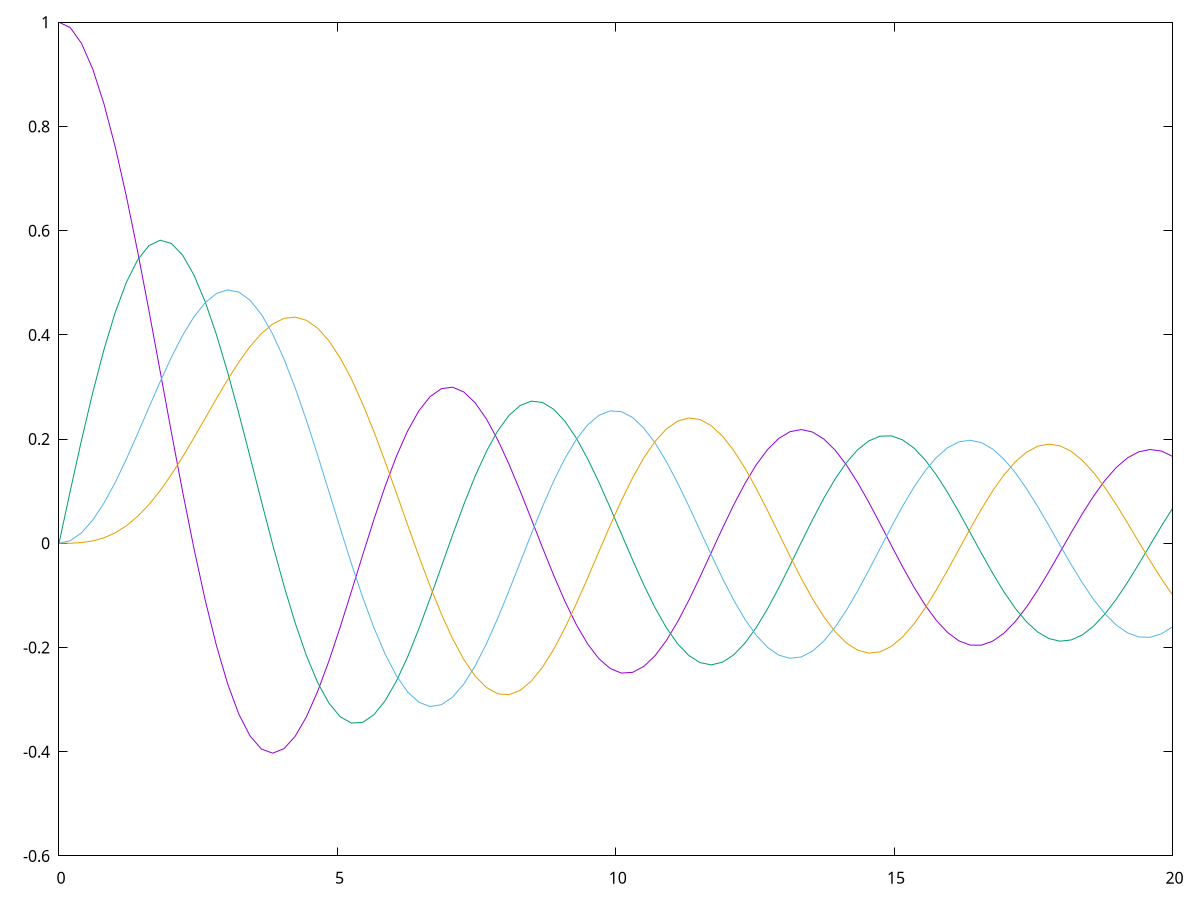 # the following block is required only for the pseudo-data
set xrange[0:20]
unset key
set terminal tikz
set output "../figures/bessel.tex"

fac(n) = (int(n)==0) ? 1.0 : int(n) * fac(int(n)-1.0)
besj_eps = 0.1
besj(n,x) = (n==0) ? besj0(x) : (n==1) ? besj1(x) : (abs(x)<besj_eps*(n+1)) \
? (x/2.0)**n/fac(n) : 2*(n-1)/x*besj(n-1,x) - besj(n-2,x) 

plot besj0(x), \
     besj1(x), \
     besj(2,x), \
     besj(3, x)
